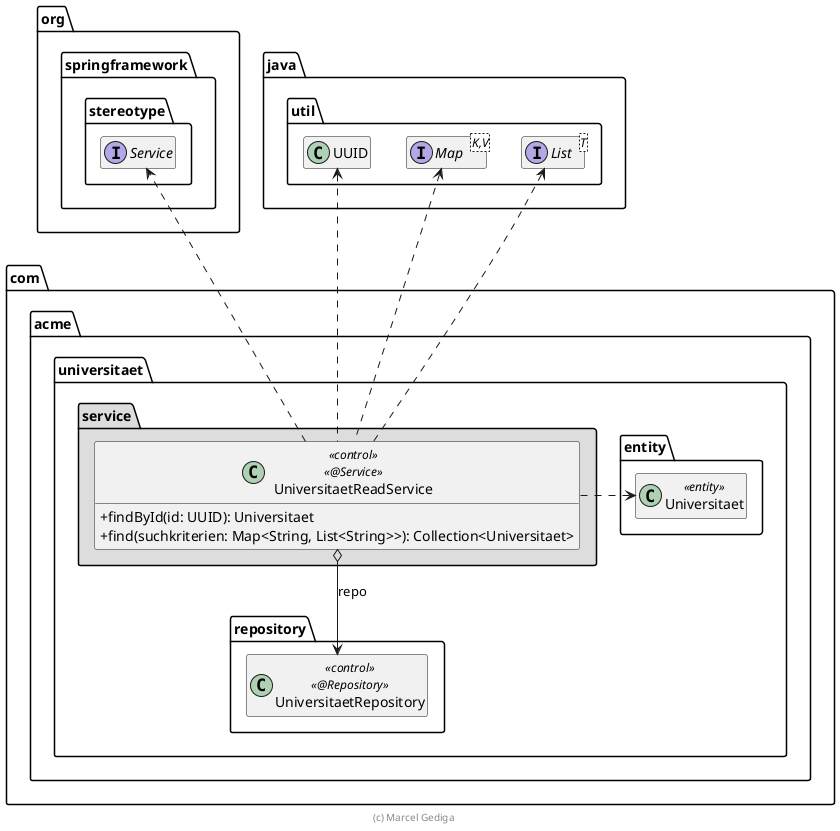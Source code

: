 @startuml UniversitaetReadService

skinparam classAttributeIconSize 0

package org.springframework.stereotype {
    interface Service
}

package java.util {
    interface List<T>
    interface Map<K,V>
    class UUID

    UUID .left[hidden].> Service
}

package com.acme.universitaet {
    package entity {
        class Universitaet << entity >>

        Universitaet .up[hidden].> List
    }

    package repository {
        class UniversitaetRepository << control >> << @Repository >>
    }

    package service #DDDDDD {
        class UniversitaetReadService << control >> << @Service >> {
            + findById(id: UUID): Universitaet
            + find(suchkriterien: Map<String, List<String>>): Collection<Universitaet>
        }

        UniversitaetReadService o--> UniversitaetRepository : repo
        UniversitaetReadService .right.> Universitaet
        UniversitaetReadService ..> Service
        UniversitaetReadService .up.> UUID
        UniversitaetReadService .up> List
        UniversitaetReadService .up.> Map
    }
}

hide empty members

footer (c) Marcel Gediga

@enduml
